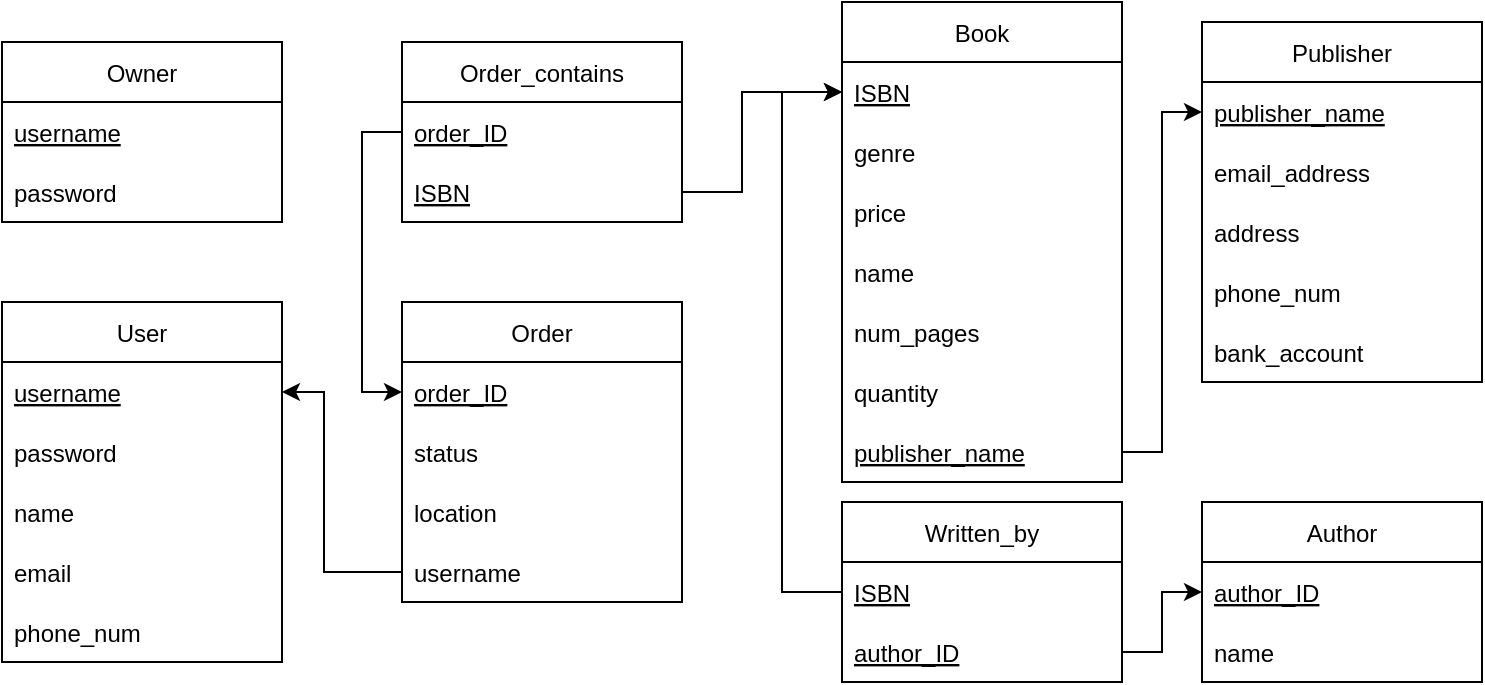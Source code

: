 <mxfile version="15.9.5" type="github">
  <diagram id="4dcQhyePsNyOAJ7MsxBL" name="Page-1">
    <mxGraphModel dx="2174" dy="855" grid="1" gridSize="10" guides="1" tooltips="1" connect="1" arrows="1" fold="1" page="1" pageScale="1" pageWidth="850" pageHeight="1100" math="0" shadow="0">
      <root>
        <mxCell id="0" />
        <mxCell id="1" parent="0" />
        <mxCell id="VHwmfllK9-3ZqzZavVw2-38" value="Author" style="swimlane;fontStyle=0;childLayout=stackLayout;horizontal=1;startSize=30;horizontalStack=0;resizeParent=1;resizeParentMax=0;resizeLast=0;collapsible=1;marginBottom=0;" parent="1" vertex="1">
          <mxGeometry x="460" y="320" width="140" height="90" as="geometry" />
        </mxCell>
        <mxCell id="VHwmfllK9-3ZqzZavVw2-39" value="author_ID" style="text;strokeColor=none;fillColor=none;align=left;verticalAlign=middle;spacingLeft=4;spacingRight=4;overflow=hidden;points=[[0,0.5],[1,0.5]];portConstraint=eastwest;rotatable=0;fontStyle=4" parent="VHwmfllK9-3ZqzZavVw2-38" vertex="1">
          <mxGeometry y="30" width="140" height="30" as="geometry" />
        </mxCell>
        <mxCell id="VHwmfllK9-3ZqzZavVw2-40" value="name" style="text;strokeColor=none;fillColor=none;align=left;verticalAlign=middle;spacingLeft=4;spacingRight=4;overflow=hidden;points=[[0,0.5],[1,0.5]];portConstraint=eastwest;rotatable=0;" parent="VHwmfllK9-3ZqzZavVw2-38" vertex="1">
          <mxGeometry y="60" width="140" height="30" as="geometry" />
        </mxCell>
        <mxCell id="VHwmfllK9-3ZqzZavVw2-42" value="Written_by" style="swimlane;fontStyle=0;childLayout=stackLayout;horizontal=1;startSize=30;horizontalStack=0;resizeParent=1;resizeParentMax=0;resizeLast=0;collapsible=1;marginBottom=0;" parent="1" vertex="1">
          <mxGeometry x="280" y="320" width="140" height="90" as="geometry" />
        </mxCell>
        <mxCell id="VHwmfllK9-3ZqzZavVw2-43" value="ISBN" style="text;strokeColor=none;fillColor=none;align=left;verticalAlign=middle;spacingLeft=4;spacingRight=4;overflow=hidden;points=[[0,0.5],[1,0.5]];portConstraint=eastwest;rotatable=0;fontStyle=4" parent="VHwmfllK9-3ZqzZavVw2-42" vertex="1">
          <mxGeometry y="30" width="140" height="30" as="geometry" />
        </mxCell>
        <mxCell id="VHwmfllK9-3ZqzZavVw2-44" value="author_ID" style="text;strokeColor=none;fillColor=none;align=left;verticalAlign=middle;spacingLeft=4;spacingRight=4;overflow=hidden;points=[[0,0.5],[1,0.5]];portConstraint=eastwest;rotatable=0;fontStyle=4" parent="VHwmfllK9-3ZqzZavVw2-42" vertex="1">
          <mxGeometry y="60" width="140" height="30" as="geometry" />
        </mxCell>
        <mxCell id="VHwmfllK9-3ZqzZavVw2-46" value="" style="edgeStyle=orthogonalEdgeStyle;rounded=0;orthogonalLoop=1;jettySize=auto;html=1;entryX=0;entryY=0.5;entryDx=0;entryDy=0;" parent="1" source="VHwmfllK9-3ZqzZavVw2-44" target="VHwmfllK9-3ZqzZavVw2-39" edge="1">
          <mxGeometry relative="1" as="geometry" />
        </mxCell>
        <mxCell id="VHwmfllK9-3ZqzZavVw2-47" value="Book" style="swimlane;fontStyle=0;childLayout=stackLayout;horizontal=1;startSize=30;horizontalStack=0;resizeParent=1;resizeParentMax=0;resizeLast=0;collapsible=1;marginBottom=0;" parent="1" vertex="1">
          <mxGeometry x="280" y="70" width="140" height="240" as="geometry" />
        </mxCell>
        <mxCell id="VHwmfllK9-3ZqzZavVw2-48" value="ISBN" style="text;strokeColor=none;fillColor=none;align=left;verticalAlign=middle;spacingLeft=4;spacingRight=4;overflow=hidden;points=[[0,0.5],[1,0.5]];portConstraint=eastwest;rotatable=0;fontStyle=4" parent="VHwmfllK9-3ZqzZavVw2-47" vertex="1">
          <mxGeometry y="30" width="140" height="30" as="geometry" />
        </mxCell>
        <mxCell id="VHwmfllK9-3ZqzZavVw2-49" value="genre" style="text;strokeColor=none;fillColor=none;align=left;verticalAlign=middle;spacingLeft=4;spacingRight=4;overflow=hidden;points=[[0,0.5],[1,0.5]];portConstraint=eastwest;rotatable=0;fontStyle=0" parent="VHwmfllK9-3ZqzZavVw2-47" vertex="1">
          <mxGeometry y="60" width="140" height="30" as="geometry" />
        </mxCell>
        <mxCell id="VHwmfllK9-3ZqzZavVw2-53" value="price" style="text;strokeColor=none;fillColor=none;align=left;verticalAlign=middle;spacingLeft=4;spacingRight=4;overflow=hidden;points=[[0,0.5],[1,0.5]];portConstraint=eastwest;rotatable=0;fontStyle=0" parent="VHwmfllK9-3ZqzZavVw2-47" vertex="1">
          <mxGeometry y="90" width="140" height="30" as="geometry" />
        </mxCell>
        <mxCell id="VHwmfllK9-3ZqzZavVw2-54" value="name" style="text;strokeColor=none;fillColor=none;align=left;verticalAlign=middle;spacingLeft=4;spacingRight=4;overflow=hidden;points=[[0,0.5],[1,0.5]];portConstraint=eastwest;rotatable=0;fontStyle=0" parent="VHwmfllK9-3ZqzZavVw2-47" vertex="1">
          <mxGeometry y="120" width="140" height="30" as="geometry" />
        </mxCell>
        <mxCell id="VHwmfllK9-3ZqzZavVw2-55" value="num_pages" style="text;strokeColor=none;fillColor=none;align=left;verticalAlign=middle;spacingLeft=4;spacingRight=4;overflow=hidden;points=[[0,0.5],[1,0.5]];portConstraint=eastwest;rotatable=0;fontStyle=0" parent="VHwmfllK9-3ZqzZavVw2-47" vertex="1">
          <mxGeometry y="150" width="140" height="30" as="geometry" />
        </mxCell>
        <mxCell id="eXQ6XnDDezXXeyi83_Rx-1" value="quantity" style="text;strokeColor=none;fillColor=none;align=left;verticalAlign=middle;spacingLeft=4;spacingRight=4;overflow=hidden;points=[[0,0.5],[1,0.5]];portConstraint=eastwest;rotatable=0;fontStyle=0" parent="VHwmfllK9-3ZqzZavVw2-47" vertex="1">
          <mxGeometry y="180" width="140" height="30" as="geometry" />
        </mxCell>
        <mxCell id="VHwmfllK9-3ZqzZavVw2-62" value="publisher_name" style="text;strokeColor=none;fillColor=none;align=left;verticalAlign=middle;spacingLeft=4;spacingRight=4;overflow=hidden;points=[[0,0.5],[1,0.5]];portConstraint=eastwest;rotatable=0;fontStyle=4" parent="VHwmfllK9-3ZqzZavVw2-47" vertex="1">
          <mxGeometry y="210" width="140" height="30" as="geometry" />
        </mxCell>
        <mxCell id="VHwmfllK9-3ZqzZavVw2-52" value="" style="edgeStyle=orthogonalEdgeStyle;rounded=0;orthogonalLoop=1;jettySize=auto;html=1;entryX=0;entryY=0.5;entryDx=0;entryDy=0;exitX=0;exitY=0.5;exitDx=0;exitDy=0;" parent="1" source="VHwmfllK9-3ZqzZavVw2-43" target="VHwmfllK9-3ZqzZavVw2-48" edge="1">
          <mxGeometry relative="1" as="geometry">
            <Array as="points">
              <mxPoint x="250" y="365" />
              <mxPoint x="250" y="115" />
            </Array>
          </mxGeometry>
        </mxCell>
        <mxCell id="VHwmfllK9-3ZqzZavVw2-56" value="Publisher" style="swimlane;fontStyle=0;childLayout=stackLayout;horizontal=1;startSize=30;horizontalStack=0;resizeParent=1;resizeParentMax=0;resizeLast=0;collapsible=1;marginBottom=0;" parent="1" vertex="1">
          <mxGeometry x="460" y="80" width="140" height="180" as="geometry" />
        </mxCell>
        <mxCell id="VHwmfllK9-3ZqzZavVw2-57" value="publisher_name" style="text;strokeColor=none;fillColor=none;align=left;verticalAlign=middle;spacingLeft=4;spacingRight=4;overflow=hidden;points=[[0,0.5],[1,0.5]];portConstraint=eastwest;rotatable=0;fontStyle=4" parent="VHwmfllK9-3ZqzZavVw2-56" vertex="1">
          <mxGeometry y="30" width="140" height="30" as="geometry" />
        </mxCell>
        <mxCell id="VHwmfllK9-3ZqzZavVw2-58" value="email_address" style="text;strokeColor=none;fillColor=none;align=left;verticalAlign=middle;spacingLeft=4;spacingRight=4;overflow=hidden;points=[[0,0.5],[1,0.5]];portConstraint=eastwest;rotatable=0;fontStyle=0" parent="VHwmfllK9-3ZqzZavVw2-56" vertex="1">
          <mxGeometry y="60" width="140" height="30" as="geometry" />
        </mxCell>
        <mxCell id="VHwmfllK9-3ZqzZavVw2-59" value="address" style="text;strokeColor=none;fillColor=none;align=left;verticalAlign=middle;spacingLeft=4;spacingRight=4;overflow=hidden;points=[[0,0.5],[1,0.5]];portConstraint=eastwest;rotatable=0;fontStyle=0" parent="VHwmfllK9-3ZqzZavVw2-56" vertex="1">
          <mxGeometry y="90" width="140" height="30" as="geometry" />
        </mxCell>
        <mxCell id="VHwmfllK9-3ZqzZavVw2-60" value="phone_num" style="text;strokeColor=none;fillColor=none;align=left;verticalAlign=middle;spacingLeft=4;spacingRight=4;overflow=hidden;points=[[0,0.5],[1,0.5]];portConstraint=eastwest;rotatable=0;fontStyle=0" parent="VHwmfllK9-3ZqzZavVw2-56" vertex="1">
          <mxGeometry y="120" width="140" height="30" as="geometry" />
        </mxCell>
        <mxCell id="VHwmfllK9-3ZqzZavVw2-61" value="bank_account" style="text;strokeColor=none;fillColor=none;align=left;verticalAlign=middle;spacingLeft=4;spacingRight=4;overflow=hidden;points=[[0,0.5],[1,0.5]];portConstraint=eastwest;rotatable=0;fontStyle=0" parent="VHwmfllK9-3ZqzZavVw2-56" vertex="1">
          <mxGeometry y="150" width="140" height="30" as="geometry" />
        </mxCell>
        <mxCell id="VHwmfllK9-3ZqzZavVw2-66" style="edgeStyle=orthogonalEdgeStyle;rounded=0;orthogonalLoop=1;jettySize=auto;html=1;entryX=0;entryY=0.5;entryDx=0;entryDy=0;" parent="1" source="VHwmfllK9-3ZqzZavVw2-62" target="VHwmfllK9-3ZqzZavVw2-57" edge="1">
          <mxGeometry relative="1" as="geometry" />
        </mxCell>
        <mxCell id="GzCAryKd6ahWDb1arbAQ-1" value="Owner" style="swimlane;fontStyle=0;childLayout=stackLayout;horizontal=1;startSize=30;horizontalStack=0;resizeParent=1;resizeParentMax=0;resizeLast=0;collapsible=1;marginBottom=0;" vertex="1" parent="1">
          <mxGeometry x="-140" y="90" width="140" height="90" as="geometry" />
        </mxCell>
        <mxCell id="GzCAryKd6ahWDb1arbAQ-2" value="username" style="text;strokeColor=none;fillColor=none;align=left;verticalAlign=middle;spacingLeft=4;spacingRight=4;overflow=hidden;points=[[0,0.5],[1,0.5]];portConstraint=eastwest;rotatable=0;fontStyle=4" vertex="1" parent="GzCAryKd6ahWDb1arbAQ-1">
          <mxGeometry y="30" width="140" height="30" as="geometry" />
        </mxCell>
        <mxCell id="GzCAryKd6ahWDb1arbAQ-3" value="password" style="text;strokeColor=none;fillColor=none;align=left;verticalAlign=middle;spacingLeft=4;spacingRight=4;overflow=hidden;points=[[0,0.5],[1,0.5]];portConstraint=eastwest;rotatable=0;fontStyle=0" vertex="1" parent="GzCAryKd6ahWDb1arbAQ-1">
          <mxGeometry y="60" width="140" height="30" as="geometry" />
        </mxCell>
        <mxCell id="GzCAryKd6ahWDb1arbAQ-4" value="User" style="swimlane;fontStyle=0;childLayout=stackLayout;horizontal=1;startSize=30;horizontalStack=0;resizeParent=1;resizeParentMax=0;resizeLast=0;collapsible=1;marginBottom=0;" vertex="1" parent="1">
          <mxGeometry x="-140" y="220" width="140" height="180" as="geometry" />
        </mxCell>
        <mxCell id="GzCAryKd6ahWDb1arbAQ-5" value="username" style="text;strokeColor=none;fillColor=none;align=left;verticalAlign=middle;spacingLeft=4;spacingRight=4;overflow=hidden;points=[[0,0.5],[1,0.5]];portConstraint=eastwest;rotatable=0;fontStyle=4" vertex="1" parent="GzCAryKd6ahWDb1arbAQ-4">
          <mxGeometry y="30" width="140" height="30" as="geometry" />
        </mxCell>
        <mxCell id="GzCAryKd6ahWDb1arbAQ-6" value="password" style="text;strokeColor=none;fillColor=none;align=left;verticalAlign=middle;spacingLeft=4;spacingRight=4;overflow=hidden;points=[[0,0.5],[1,0.5]];portConstraint=eastwest;rotatable=0;fontStyle=0" vertex="1" parent="GzCAryKd6ahWDb1arbAQ-4">
          <mxGeometry y="60" width="140" height="30" as="geometry" />
        </mxCell>
        <mxCell id="GzCAryKd6ahWDb1arbAQ-10" value="name" style="text;strokeColor=none;fillColor=none;align=left;verticalAlign=middle;spacingLeft=4;spacingRight=4;overflow=hidden;points=[[0,0.5],[1,0.5]];portConstraint=eastwest;rotatable=0;fontStyle=0" vertex="1" parent="GzCAryKd6ahWDb1arbAQ-4">
          <mxGeometry y="90" width="140" height="30" as="geometry" />
        </mxCell>
        <mxCell id="GzCAryKd6ahWDb1arbAQ-7" value="email" style="text;strokeColor=none;fillColor=none;align=left;verticalAlign=middle;spacingLeft=4;spacingRight=4;overflow=hidden;points=[[0,0.5],[1,0.5]];portConstraint=eastwest;rotatable=0;fontStyle=0" vertex="1" parent="GzCAryKd6ahWDb1arbAQ-4">
          <mxGeometry y="120" width="140" height="30" as="geometry" />
        </mxCell>
        <mxCell id="GzCAryKd6ahWDb1arbAQ-9" value="phone_num" style="text;strokeColor=none;fillColor=none;align=left;verticalAlign=middle;spacingLeft=4;spacingRight=4;overflow=hidden;points=[[0,0.5],[1,0.5]];portConstraint=eastwest;rotatable=0;fontStyle=0" vertex="1" parent="GzCAryKd6ahWDb1arbAQ-4">
          <mxGeometry y="150" width="140" height="30" as="geometry" />
        </mxCell>
        <mxCell id="GzCAryKd6ahWDb1arbAQ-11" value="Order" style="swimlane;fontStyle=0;childLayout=stackLayout;horizontal=1;startSize=30;horizontalStack=0;resizeParent=1;resizeParentMax=0;resizeLast=0;collapsible=1;marginBottom=0;" vertex="1" parent="1">
          <mxGeometry x="60" y="220" width="140" height="150" as="geometry" />
        </mxCell>
        <mxCell id="GzCAryKd6ahWDb1arbAQ-12" value="order_ID" style="text;strokeColor=none;fillColor=none;align=left;verticalAlign=middle;spacingLeft=4;spacingRight=4;overflow=hidden;points=[[0,0.5],[1,0.5]];portConstraint=eastwest;rotatable=0;fontStyle=4" vertex="1" parent="GzCAryKd6ahWDb1arbAQ-11">
          <mxGeometry y="30" width="140" height="30" as="geometry" />
        </mxCell>
        <mxCell id="GzCAryKd6ahWDb1arbAQ-16" value="status" style="text;strokeColor=none;fillColor=none;align=left;verticalAlign=middle;spacingLeft=4;spacingRight=4;overflow=hidden;points=[[0,0.5],[1,0.5]];portConstraint=eastwest;rotatable=0;fontStyle=0" vertex="1" parent="GzCAryKd6ahWDb1arbAQ-11">
          <mxGeometry y="60" width="140" height="30" as="geometry" />
        </mxCell>
        <mxCell id="GzCAryKd6ahWDb1arbAQ-17" value="location" style="text;strokeColor=none;fillColor=none;align=left;verticalAlign=middle;spacingLeft=4;spacingRight=4;overflow=hidden;points=[[0,0.5],[1,0.5]];portConstraint=eastwest;rotatable=0;fontStyle=0" vertex="1" parent="GzCAryKd6ahWDb1arbAQ-11">
          <mxGeometry y="90" width="140" height="30" as="geometry" />
        </mxCell>
        <mxCell id="GzCAryKd6ahWDb1arbAQ-18" value="username" style="text;strokeColor=none;fillColor=none;align=left;verticalAlign=middle;spacingLeft=4;spacingRight=4;overflow=hidden;points=[[0,0.5],[1,0.5]];portConstraint=eastwest;rotatable=0;fontStyle=0" vertex="1" parent="GzCAryKd6ahWDb1arbAQ-11">
          <mxGeometry y="120" width="140" height="30" as="geometry" />
        </mxCell>
        <mxCell id="GzCAryKd6ahWDb1arbAQ-20" style="edgeStyle=orthogonalEdgeStyle;rounded=0;orthogonalLoop=1;jettySize=auto;html=1;entryX=1;entryY=0.5;entryDx=0;entryDy=0;exitX=0;exitY=0.5;exitDx=0;exitDy=0;" edge="1" parent="1" source="GzCAryKd6ahWDb1arbAQ-18" target="GzCAryKd6ahWDb1arbAQ-5">
          <mxGeometry relative="1" as="geometry">
            <mxPoint x="51" y="355" as="sourcePoint" />
            <mxPoint x="1" y="265" as="targetPoint" />
            <Array as="points">
              <mxPoint x="21" y="355" />
              <mxPoint x="21" y="265" />
            </Array>
          </mxGeometry>
        </mxCell>
        <mxCell id="GzCAryKd6ahWDb1arbAQ-21" value="Order_contains" style="swimlane;fontStyle=0;childLayout=stackLayout;horizontal=1;startSize=30;horizontalStack=0;resizeParent=1;resizeParentMax=0;resizeLast=0;collapsible=1;marginBottom=0;" vertex="1" parent="1">
          <mxGeometry x="60" y="90" width="140" height="90" as="geometry" />
        </mxCell>
        <mxCell id="GzCAryKd6ahWDb1arbAQ-22" value="order_ID" style="text;strokeColor=none;fillColor=none;align=left;verticalAlign=middle;spacingLeft=4;spacingRight=4;overflow=hidden;points=[[0,0.5],[1,0.5]];portConstraint=eastwest;rotatable=0;fontStyle=4" vertex="1" parent="GzCAryKd6ahWDb1arbAQ-21">
          <mxGeometry y="30" width="140" height="30" as="geometry" />
        </mxCell>
        <mxCell id="GzCAryKd6ahWDb1arbAQ-25" value="ISBN" style="text;strokeColor=none;fillColor=none;align=left;verticalAlign=middle;spacingLeft=4;spacingRight=4;overflow=hidden;points=[[0,0.5],[1,0.5]];portConstraint=eastwest;rotatable=0;fontStyle=4" vertex="1" parent="GzCAryKd6ahWDb1arbAQ-21">
          <mxGeometry y="60" width="140" height="30" as="geometry" />
        </mxCell>
        <mxCell id="GzCAryKd6ahWDb1arbAQ-26" style="edgeStyle=orthogonalEdgeStyle;rounded=0;orthogonalLoop=1;jettySize=auto;html=1;entryX=0;entryY=0.5;entryDx=0;entryDy=0;" edge="1" parent="1" source="GzCAryKd6ahWDb1arbAQ-25" target="VHwmfllK9-3ZqzZavVw2-48">
          <mxGeometry relative="1" as="geometry">
            <Array as="points">
              <mxPoint x="230" y="165" />
              <mxPoint x="230" y="115" />
            </Array>
          </mxGeometry>
        </mxCell>
        <mxCell id="GzCAryKd6ahWDb1arbAQ-27" style="edgeStyle=orthogonalEdgeStyle;rounded=0;orthogonalLoop=1;jettySize=auto;html=1;entryX=0;entryY=0.5;entryDx=0;entryDy=0;exitX=0;exitY=0.5;exitDx=0;exitDy=0;" edge="1" parent="1" source="GzCAryKd6ahWDb1arbAQ-22" target="GzCAryKd6ahWDb1arbAQ-12">
          <mxGeometry relative="1" as="geometry">
            <Array as="points">
              <mxPoint x="40" y="135" />
              <mxPoint x="40" y="265" />
            </Array>
          </mxGeometry>
        </mxCell>
      </root>
    </mxGraphModel>
  </diagram>
</mxfile>
